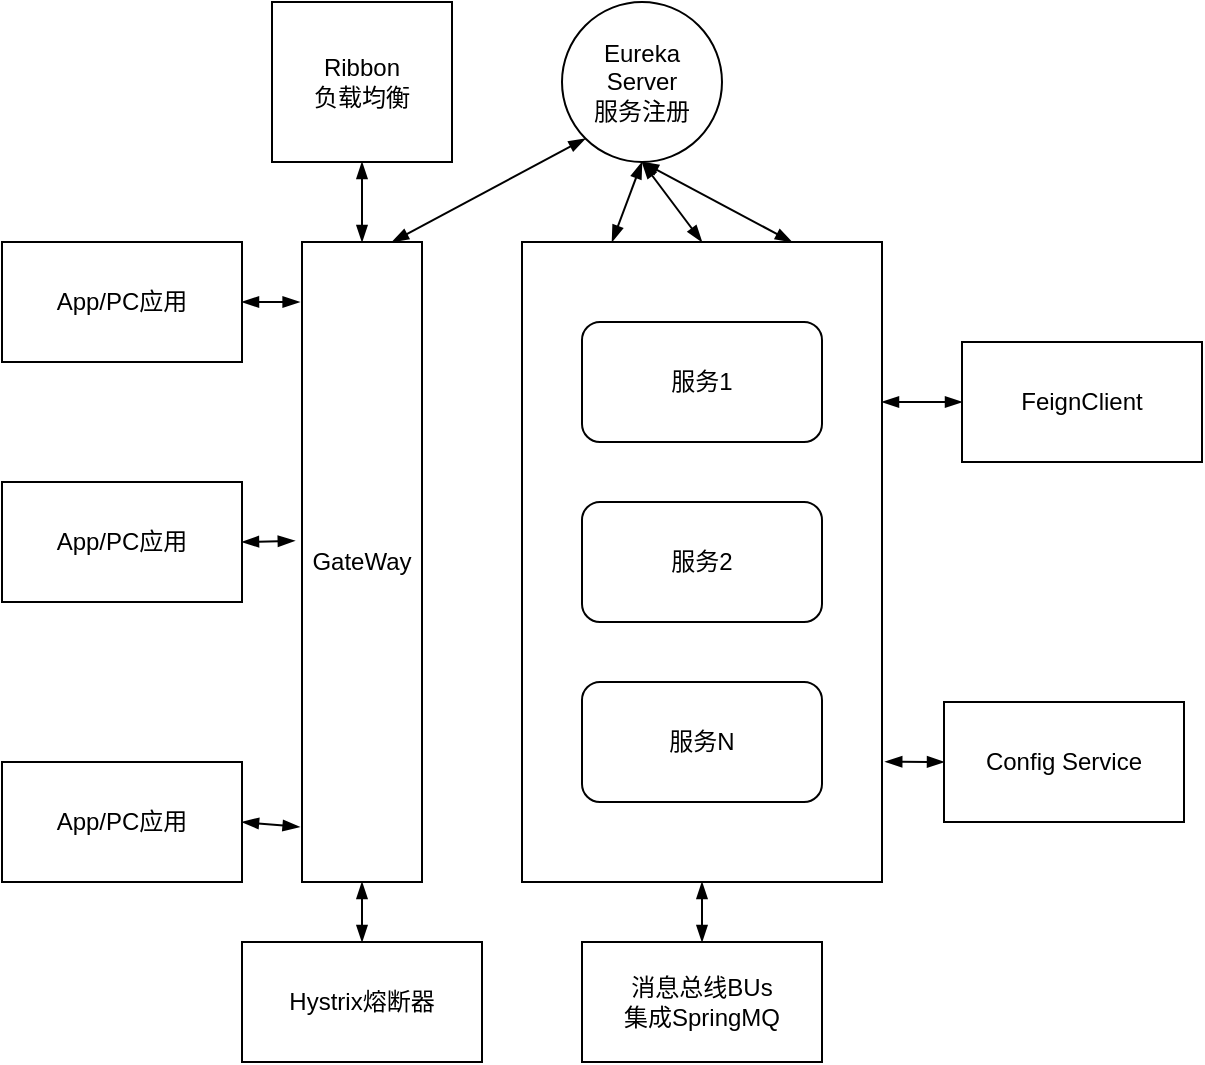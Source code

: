 <mxfile version="10.6.7" type="github"><diagram id="aWytaDgBdm3_ZJ3fz8gJ" name="Ã§Â¬Â¬ 1 Ã©Â¡Âµ"><mxGraphModel dx="1001" dy="461" grid="1" gridSize="10" guides="1" tooltips="1" connect="1" arrows="1" fold="1" page="1" pageScale="1" pageWidth="827" pageHeight="1169" math="0" shadow="0"><root><mxCell id="0"/><mxCell id="1" parent="0"/><mxCell id="k1KYyaCvcOS9FYcaZ6FV-17" style="edgeStyle=orthogonalEdgeStyle;rounded=0;orthogonalLoop=1;jettySize=auto;html=1;exitX=1;exitY=0.5;exitDx=0;exitDy=0;entryX=-0.02;entryY=0.094;entryDx=0;entryDy=0;entryPerimeter=0;startArrow=blockThin;startFill=1;endArrow=blockThin;endFill=1;" parent="1" source="k1KYyaCvcOS9FYcaZ6FV-1" target="k1KYyaCvcOS9FYcaZ6FV-4" edge="1"><mxGeometry relative="1" as="geometry"/></mxCell><mxCell id="k1KYyaCvcOS9FYcaZ6FV-1" value="App/PC应用" style="rounded=0;whiteSpace=wrap;html=1;" parent="1" vertex="1"><mxGeometry x="30" y="320" width="120" height="60" as="geometry"/></mxCell><mxCell id="nK1smUVfXOmtit18b5MG-4" style="edgeStyle=none;rounded=0;orthogonalLoop=1;jettySize=auto;html=1;exitX=1;exitY=0.5;exitDx=0;exitDy=0;entryX=-0.06;entryY=0.467;entryDx=0;entryDy=0;entryPerimeter=0;startArrow=blockThin;startFill=1;endArrow=blockThin;endFill=1;" parent="1" source="k1KYyaCvcOS9FYcaZ6FV-2" target="k1KYyaCvcOS9FYcaZ6FV-4" edge="1"><mxGeometry relative="1" as="geometry"/></mxCell><mxCell id="k1KYyaCvcOS9FYcaZ6FV-2" value="&lt;span&gt;App/PC应用&lt;/span&gt;" style="rounded=0;whiteSpace=wrap;html=1;" parent="1" vertex="1"><mxGeometry x="30" y="440" width="120" height="60" as="geometry"/></mxCell><mxCell id="nK1smUVfXOmtit18b5MG-5" style="edgeStyle=none;rounded=0;orthogonalLoop=1;jettySize=auto;html=1;exitX=1;exitY=0.5;exitDx=0;exitDy=0;entryX=-0.02;entryY=0.914;entryDx=0;entryDy=0;entryPerimeter=0;startArrow=blockThin;startFill=1;endArrow=blockThin;endFill=1;" parent="1" source="k1KYyaCvcOS9FYcaZ6FV-3" target="k1KYyaCvcOS9FYcaZ6FV-4" edge="1"><mxGeometry relative="1" as="geometry"/></mxCell><mxCell id="k1KYyaCvcOS9FYcaZ6FV-3" value="&lt;span&gt;App/PC应用&lt;/span&gt;" style="rounded=0;whiteSpace=wrap;html=1;" parent="1" vertex="1"><mxGeometry x="30" y="580" width="120" height="60" as="geometry"/></mxCell><mxCell id="nK1smUVfXOmtit18b5MG-7" style="edgeStyle=none;rounded=0;orthogonalLoop=1;jettySize=auto;html=1;exitX=0.5;exitY=1;exitDx=0;exitDy=0;startArrow=blockThin;startFill=1;endArrow=blockThin;endFill=1;" parent="1" source="k1KYyaCvcOS9FYcaZ6FV-4" target="k1KYyaCvcOS9FYcaZ6FV-13" edge="1"><mxGeometry relative="1" as="geometry"/></mxCell><mxCell id="nK1smUVfXOmtit18b5MG-11" style="edgeStyle=none;rounded=0;orthogonalLoop=1;jettySize=auto;html=1;exitX=0.75;exitY=0;exitDx=0;exitDy=0;entryX=0;entryY=1;entryDx=0;entryDy=0;startArrow=blockThin;startFill=1;endArrow=blockThin;endFill=1;" parent="1" source="k1KYyaCvcOS9FYcaZ6FV-4" target="k1KYyaCvcOS9FYcaZ6FV-7" edge="1"><mxGeometry relative="1" as="geometry"/></mxCell><mxCell id="k1KYyaCvcOS9FYcaZ6FV-4" value="GateWay" style="rounded=0;whiteSpace=wrap;html=1;" parent="1" vertex="1"><mxGeometry x="180" y="320" width="60" height="320" as="geometry"/></mxCell><mxCell id="nK1smUVfXOmtit18b5MG-6" style="edgeStyle=none;rounded=0;orthogonalLoop=1;jettySize=auto;html=1;exitX=0.5;exitY=1;exitDx=0;exitDy=0;entryX=0.5;entryY=0;entryDx=0;entryDy=0;startArrow=blockThin;startFill=1;endArrow=blockThin;endFill=1;" parent="1" source="k1KYyaCvcOS9FYcaZ6FV-6" target="k1KYyaCvcOS9FYcaZ6FV-4" edge="1"><mxGeometry relative="1" as="geometry"/></mxCell><mxCell id="k1KYyaCvcOS9FYcaZ6FV-6" value="Ribbon&lt;br&gt;负载均衡&lt;br&gt;" style="rounded=0;whiteSpace=wrap;html=1;" parent="1" vertex="1"><mxGeometry x="165" y="200" width="90" height="80" as="geometry"/></mxCell><mxCell id="nK1smUVfXOmtit18b5MG-12" style="edgeStyle=none;rounded=0;orthogonalLoop=1;jettySize=auto;html=1;exitX=0.5;exitY=1;exitDx=0;exitDy=0;entryX=0.25;entryY=0;entryDx=0;entryDy=0;startArrow=blockThin;startFill=1;endArrow=blockThin;endFill=1;" parent="1" source="k1KYyaCvcOS9FYcaZ6FV-7" target="k1KYyaCvcOS9FYcaZ6FV-9" edge="1"><mxGeometry relative="1" as="geometry"/></mxCell><mxCell id="nK1smUVfXOmtit18b5MG-13" style="edgeStyle=none;rounded=0;orthogonalLoop=1;jettySize=auto;html=1;exitX=0.5;exitY=1;exitDx=0;exitDy=0;entryX=0.5;entryY=0;entryDx=0;entryDy=0;startArrow=blockThin;startFill=1;endArrow=blockThin;endFill=1;" parent="1" source="k1KYyaCvcOS9FYcaZ6FV-7" target="k1KYyaCvcOS9FYcaZ6FV-9" edge="1"><mxGeometry relative="1" as="geometry"/></mxCell><mxCell id="nK1smUVfXOmtit18b5MG-14" style="edgeStyle=none;rounded=0;orthogonalLoop=1;jettySize=auto;html=1;exitX=0.5;exitY=1;exitDx=0;exitDy=0;entryX=0.75;entryY=0;entryDx=0;entryDy=0;startArrow=blockThin;startFill=1;endArrow=blockThin;endFill=1;" parent="1" source="k1KYyaCvcOS9FYcaZ6FV-7" target="k1KYyaCvcOS9FYcaZ6FV-9" edge="1"><mxGeometry relative="1" as="geometry"/></mxCell><mxCell id="k1KYyaCvcOS9FYcaZ6FV-7" value="Eureka&lt;br&gt;Server&lt;br&gt;服务注册&lt;br&gt;" style="ellipse;whiteSpace=wrap;html=1;aspect=fixed;" parent="1" vertex="1"><mxGeometry x="310" y="200" width="80" height="80" as="geometry"/></mxCell><mxCell id="nK1smUVfXOmtit18b5MG-8" style="edgeStyle=none;rounded=0;orthogonalLoop=1;jettySize=auto;html=1;exitX=0.5;exitY=1;exitDx=0;exitDy=0;startArrow=blockThin;startFill=1;endArrow=blockThin;endFill=1;" parent="1" source="k1KYyaCvcOS9FYcaZ6FV-9" target="k1KYyaCvcOS9FYcaZ6FV-14" edge="1"><mxGeometry relative="1" as="geometry"/></mxCell><mxCell id="k1KYyaCvcOS9FYcaZ6FV-9" value="" style="rounded=0;whiteSpace=wrap;html=1;" parent="1" vertex="1"><mxGeometry x="290" y="320" width="180" height="320" as="geometry"/></mxCell><mxCell id="k1KYyaCvcOS9FYcaZ6FV-10" value="服务1" style="rounded=1;whiteSpace=wrap;html=1;" parent="1" vertex="1"><mxGeometry x="320" y="360" width="120" height="60" as="geometry"/></mxCell><mxCell id="k1KYyaCvcOS9FYcaZ6FV-11" value="服务2" style="rounded=1;whiteSpace=wrap;html=1;" parent="1" vertex="1"><mxGeometry x="320" y="450" width="120" height="60" as="geometry"/></mxCell><mxCell id="k1KYyaCvcOS9FYcaZ6FV-12" value="服务N" style="rounded=1;whiteSpace=wrap;html=1;" parent="1" vertex="1"><mxGeometry x="320" y="540" width="120" height="60" as="geometry"/></mxCell><mxCell id="k1KYyaCvcOS9FYcaZ6FV-13" value="Hystrix熔断器&lt;br&gt;" style="rounded=0;whiteSpace=wrap;html=1;" parent="1" vertex="1"><mxGeometry x="150" y="670" width="120" height="60" as="geometry"/></mxCell><mxCell id="k1KYyaCvcOS9FYcaZ6FV-14" value="消息总线BUs&lt;br&gt;集成SpringMQ&lt;br&gt;" style="rounded=0;whiteSpace=wrap;html=1;" parent="1" vertex="1"><mxGeometry x="320" y="670" width="120" height="60" as="geometry"/></mxCell><mxCell id="nK1smUVfXOmtit18b5MG-10" style="edgeStyle=none;rounded=0;orthogonalLoop=1;jettySize=auto;html=1;exitX=0;exitY=0.5;exitDx=0;exitDy=0;startArrow=blockThin;startFill=1;endArrow=blockThin;endFill=1;entryX=1;entryY=0.25;entryDx=0;entryDy=0;" parent="1" source="k1KYyaCvcOS9FYcaZ6FV-15" target="k1KYyaCvcOS9FYcaZ6FV-9" edge="1"><mxGeometry relative="1" as="geometry"/></mxCell><mxCell id="k1KYyaCvcOS9FYcaZ6FV-15" value="FeignClient" style="rounded=0;whiteSpace=wrap;html=1;" parent="1" vertex="1"><mxGeometry x="510" y="370" width="120" height="60" as="geometry"/></mxCell><mxCell id="nK1smUVfXOmtit18b5MG-9" style="edgeStyle=none;rounded=0;orthogonalLoop=1;jettySize=auto;html=1;exitX=0;exitY=0.5;exitDx=0;exitDy=0;entryX=1.009;entryY=0.812;entryDx=0;entryDy=0;entryPerimeter=0;startArrow=blockThin;startFill=1;endArrow=blockThin;endFill=1;" parent="1" source="k1KYyaCvcOS9FYcaZ6FV-16" target="k1KYyaCvcOS9FYcaZ6FV-9" edge="1"><mxGeometry relative="1" as="geometry"/></mxCell><mxCell id="k1KYyaCvcOS9FYcaZ6FV-16" value="Config Service" style="rounded=0;whiteSpace=wrap;html=1;" parent="1" vertex="1"><mxGeometry x="501" y="550" width="120" height="60" as="geometry"/></mxCell></root></mxGraphModel></diagram><diagram id="ZvgSGZ5lWmKy53rqg-l5" name="第 2 页"><mxGraphModel dx="1828" dy="510" grid="1" gridSize="10" guides="1" tooltips="1" connect="1" arrows="1" fold="1" page="1" pageScale="1" pageWidth="827" pageHeight="1169" math="0" shadow="0"><root><mxCell id="d8zJ2OdhdViTpxAYgEbl-0"/><mxCell id="d8zJ2OdhdViTpxAYgEbl-1" parent="d8zJ2OdhdViTpxAYgEbl-0"/><mxCell id="d8zJ2OdhdViTpxAYgEbl-41" style="edgeStyle=none;rounded=0;orthogonalLoop=1;jettySize=auto;html=1;exitX=0.25;exitY=0;exitDx=0;exitDy=0;fontSize=17;" edge="1" parent="d8zJ2OdhdViTpxAYgEbl-1" source="d8zJ2OdhdViTpxAYgEbl-35"><mxGeometry relative="1" as="geometry"><mxPoint x="183" y="511" as="targetPoint"/></mxGeometry></mxCell><mxCell id="d8zJ2OdhdViTpxAYgEbl-35" value="" style="rounded=0;whiteSpace=wrap;html=1;fontSize=17;" vertex="1" parent="d8zJ2OdhdViTpxAYgEbl-1"><mxGeometry x="95" y="580" width="350" height="200" as="geometry"/></mxCell><mxCell id="d8zJ2OdhdViTpxAYgEbl-23" style="edgeStyle=none;rounded=0;orthogonalLoop=1;jettySize=auto;html=1;exitX=0;exitY=0.75;exitDx=0;exitDy=0;fontSize=17;" edge="1" parent="d8zJ2OdhdViTpxAYgEbl-1" source="d8zJ2OdhdViTpxAYgEbl-22" target="d8zJ2OdhdViTpxAYgEbl-6"><mxGeometry relative="1" as="geometry"/></mxCell><mxCell id="d8zJ2OdhdViTpxAYgEbl-31" value="获取配置" style="text;html=1;resizable=0;points=[];align=center;verticalAlign=middle;labelBackgroundColor=#ffffff;fontSize=17;" vertex="1" connectable="0" parent="d8zJ2OdhdViTpxAYgEbl-23"><mxGeometry x="0.59" y="-3" relative="1" as="geometry"><mxPoint x="27" y="-16" as="offset"/></mxGeometry></mxCell><mxCell id="d8zJ2OdhdViTpxAYgEbl-25" style="edgeStyle=none;rounded=0;orthogonalLoop=1;jettySize=auto;html=1;exitX=0;exitY=0.25;exitDx=0;exitDy=0;entryX=1;entryY=0.25;entryDx=0;entryDy=0;fontSize=17;" edge="1" parent="d8zJ2OdhdViTpxAYgEbl-1" source="d8zJ2OdhdViTpxAYgEbl-22" target="d8zJ2OdhdViTpxAYgEbl-9"><mxGeometry relative="1" as="geometry"/></mxCell><mxCell id="d8zJ2OdhdViTpxAYgEbl-42" style="edgeStyle=none;rounded=0;orthogonalLoop=1;jettySize=auto;html=1;exitX=0.75;exitY=1;exitDx=0;exitDy=0;fontSize=17;" edge="1" parent="d8zJ2OdhdViTpxAYgEbl-1" source="d8zJ2OdhdViTpxAYgEbl-22"><mxGeometry relative="1" as="geometry"><mxPoint x="380" y="580" as="targetPoint"/></mxGeometry></mxCell><mxCell id="d8zJ2OdhdViTpxAYgEbl-22" value="" style="rounded=0;whiteSpace=wrap;html=1;fontSize=17;" vertex="1" parent="d8zJ2OdhdViTpxAYgEbl-1"><mxGeometry x="50" y="170" width="440" height="340" as="geometry"/></mxCell><mxCell id="d8zJ2OdhdViTpxAYgEbl-13" style="edgeStyle=orthogonalEdgeStyle;rounded=0;orthogonalLoop=1;jettySize=auto;html=1;exitX=0.75;exitY=1;exitDx=0;exitDy=0;entryX=0.75;entryY=0;entryDx=0;entryDy=0;" edge="1" parent="d8zJ2OdhdViTpxAYgEbl-1" source="d8zJ2OdhdViTpxAYgEbl-2" target="d8zJ2OdhdViTpxAYgEbl-5"><mxGeometry relative="1" as="geometry"/></mxCell><mxCell id="d8zJ2OdhdViTpxAYgEbl-2" value="&lt;font style=&quot;font-size: 16px&quot;&gt;微信小程序&lt;/font&gt;" style="rounded=0;whiteSpace=wrap;html=1;fillColor=#e1d5e7;strokeColor=#9673a6;" vertex="1" parent="d8zJ2OdhdViTpxAYgEbl-1"><mxGeometry x="200" y="20" width="120" height="60" as="geometry"/></mxCell><mxCell id="d8zJ2OdhdViTpxAYgEbl-14" style="rounded=0;orthogonalLoop=1;jettySize=auto;html=1;exitX=0.25;exitY=0;exitDx=0;exitDy=0;entryX=0.25;entryY=1;entryDx=0;entryDy=0;" edge="1" parent="d8zJ2OdhdViTpxAYgEbl-1" source="d8zJ2OdhdViTpxAYgEbl-3" target="d8zJ2OdhdViTpxAYgEbl-5"><mxGeometry relative="1" as="geometry"/></mxCell><mxCell id="d8zJ2OdhdViTpxAYgEbl-38" style="edgeStyle=none;rounded=0;orthogonalLoop=1;jettySize=auto;html=1;exitX=0.75;exitY=1;exitDx=0;exitDy=0;entryX=0.75;entryY=0;entryDx=0;entryDy=0;fontSize=17;" edge="1" parent="d8zJ2OdhdViTpxAYgEbl-1" source="d8zJ2OdhdViTpxAYgEbl-3" target="d8zJ2OdhdViTpxAYgEbl-19"><mxGeometry relative="1" as="geometry"/></mxCell><mxCell id="d8zJ2OdhdViTpxAYgEbl-3" value="&lt;font style=&quot;font-size: 16px&quot;&gt;用户中心API&lt;/font&gt;" style="rounded=0;whiteSpace=wrap;html=1;fillColor=#d5e8d4;strokeColor=#82b366;" vertex="1" parent="d8zJ2OdhdViTpxAYgEbl-1"><mxGeometry x="110" y="330" width="120" height="60" as="geometry"/></mxCell><mxCell id="d8zJ2OdhdViTpxAYgEbl-18" style="edgeStyle=none;rounded=0;orthogonalLoop=1;jettySize=auto;html=1;exitX=0.5;exitY=0;exitDx=0;exitDy=0;entryX=0.5;entryY=1;entryDx=0;entryDy=0;" edge="1" parent="d8zJ2OdhdViTpxAYgEbl-1" source="d8zJ2OdhdViTpxAYgEbl-4" target="d8zJ2OdhdViTpxAYgEbl-5"><mxGeometry relative="1" as="geometry"/></mxCell><mxCell id="d8zJ2OdhdViTpxAYgEbl-40" style="edgeStyle=none;rounded=0;orthogonalLoop=1;jettySize=auto;html=1;exitX=0.75;exitY=1;exitDx=0;exitDy=0;entryX=0.75;entryY=0;entryDx=0;entryDy=0;fontSize=17;" edge="1" parent="d8zJ2OdhdViTpxAYgEbl-1" source="d8zJ2OdhdViTpxAYgEbl-4" target="d8zJ2OdhdViTpxAYgEbl-32"><mxGeometry relative="1" as="geometry"/></mxCell><mxCell id="d8zJ2OdhdViTpxAYgEbl-4" value="&lt;font style=&quot;font-size: 16px&quot;&gt;订单服务API&lt;/font&gt;" style="rounded=0;whiteSpace=wrap;html=1;fillColor=#d5e8d4;strokeColor=#82b366;" vertex="1" parent="d8zJ2OdhdViTpxAYgEbl-1"><mxGeometry x="310" y="330" width="120" height="60" as="geometry"/></mxCell><mxCell id="d8zJ2OdhdViTpxAYgEbl-12" style="edgeStyle=orthogonalEdgeStyle;rounded=0;orthogonalLoop=1;jettySize=auto;html=1;exitX=0.25;exitY=0;exitDx=0;exitDy=0;entryX=0.25;entryY=1;entryDx=0;entryDy=0;" edge="1" parent="d8zJ2OdhdViTpxAYgEbl-1" source="d8zJ2OdhdViTpxAYgEbl-5" target="d8zJ2OdhdViTpxAYgEbl-2"><mxGeometry relative="1" as="geometry"/></mxCell><mxCell id="d8zJ2OdhdViTpxAYgEbl-15" style="rounded=0;orthogonalLoop=1;jettySize=auto;html=1;exitX=0.5;exitY=1;exitDx=0;exitDy=0;entryX=0.5;entryY=0;entryDx=0;entryDy=0;" edge="1" parent="d8zJ2OdhdViTpxAYgEbl-1" source="d8zJ2OdhdViTpxAYgEbl-5" target="d8zJ2OdhdViTpxAYgEbl-3"><mxGeometry relative="1" as="geometry"/></mxCell><mxCell id="d8zJ2OdhdViTpxAYgEbl-16" style="edgeStyle=none;rounded=0;orthogonalLoop=1;jettySize=auto;html=1;exitX=0.75;exitY=1;exitDx=0;exitDy=0;entryX=0.75;entryY=0;entryDx=0;entryDy=0;" edge="1" parent="d8zJ2OdhdViTpxAYgEbl-1" source="d8zJ2OdhdViTpxAYgEbl-5" target="d8zJ2OdhdViTpxAYgEbl-4"><mxGeometry relative="1" as="geometry"/></mxCell><mxCell id="d8zJ2OdhdViTpxAYgEbl-5" value="&lt;font style=&quot;font-size: 16px&quot;&gt;MVC服务&lt;/font&gt;" style="rounded=0;whiteSpace=wrap;html=1;fillColor=#dae8fc;strokeColor=#6c8ebf;" vertex="1" parent="d8zJ2OdhdViTpxAYgEbl-1"><mxGeometry x="200" y="200" width="120" height="60" as="geometry"/></mxCell><mxCell id="d8zJ2OdhdViTpxAYgEbl-6" value="&lt;font style=&quot;font-size: 15px&quot;&gt;配置中心&lt;/font&gt;" style="rounded=0;whiteSpace=wrap;html=1;fillColor=#f8cecc;strokeColor=#b85450;" vertex="1" parent="d8zJ2OdhdViTpxAYgEbl-1"><mxGeometry x="-160" y="390" width="120" height="60" as="geometry"/></mxCell><mxCell id="d8zJ2OdhdViTpxAYgEbl-7" value="&lt;font style=&quot;font-size: 17px&quot;&gt;Mysql&lt;/font&gt;" style="rounded=0;whiteSpace=wrap;html=1;fillColor=#d5e8d4;strokeColor=#82b366;" vertex="1" parent="d8zJ2OdhdViTpxAYgEbl-1"><mxGeometry x="130" y="650" width="120" height="60" as="geometry"/></mxCell><mxCell id="d8zJ2OdhdViTpxAYgEbl-8" value="&lt;font style=&quot;font-size: 17px&quot;&gt;Redis&lt;/font&gt;" style="rounded=0;whiteSpace=wrap;html=1;fillColor=#e1d5e7;strokeColor=#9673a6;" vertex="1" parent="d8zJ2OdhdViTpxAYgEbl-1"><mxGeometry x="280" y="650" width="120" height="60" as="geometry"/></mxCell><mxCell id="d8zJ2OdhdViTpxAYgEbl-24" style="edgeStyle=none;rounded=0;orthogonalLoop=1;jettySize=auto;html=1;exitX=1;exitY=0.75;exitDx=0;exitDy=0;fontSize=17;" edge="1" parent="d8zJ2OdhdViTpxAYgEbl-1" source="d8zJ2OdhdViTpxAYgEbl-9"><mxGeometry relative="1" as="geometry"><mxPoint x="48" y="285" as="targetPoint"/></mxGeometry></mxCell><mxCell id="d8zJ2OdhdViTpxAYgEbl-9" value="&lt;font style=&quot;font-size: 16px&quot;&gt;注册中心&lt;/font&gt;" style="rounded=0;whiteSpace=wrap;html=1;fillColor=#f5f5f5;strokeColor=#666666;fontColor=#333333;" vertex="1" parent="d8zJ2OdhdViTpxAYgEbl-1"><mxGeometry x="-160" y="240" width="120" height="60" as="geometry"/></mxCell><mxCell id="d8zJ2OdhdViTpxAYgEbl-37" style="edgeStyle=none;rounded=0;orthogonalLoop=1;jettySize=auto;html=1;exitX=0.25;exitY=0;exitDx=0;exitDy=0;entryX=0.25;entryY=1;entryDx=0;entryDy=0;fontSize=17;" edge="1" parent="d8zJ2OdhdViTpxAYgEbl-1" source="d8zJ2OdhdViTpxAYgEbl-19" target="d8zJ2OdhdViTpxAYgEbl-3"><mxGeometry relative="1" as="geometry"/></mxCell><mxCell id="d8zJ2OdhdViTpxAYgEbl-19" value="&lt;font style=&quot;font-size: 16px&quot;&gt;用户中心服务&lt;/font&gt;" style="rounded=0;whiteSpace=wrap;html=1;fillColor=#fff2cc;strokeColor=#d6b656;" vertex="1" parent="d8zJ2OdhdViTpxAYgEbl-1"><mxGeometry x="110" y="410" width="120" height="60" as="geometry"/></mxCell><mxCell id="d8zJ2OdhdViTpxAYgEbl-26" value="注册" style="text;html=1;strokeColor=none;fillColor=none;align=center;verticalAlign=middle;whiteSpace=wrap;rounded=0;fontSize=17;" vertex="1" parent="d8zJ2OdhdViTpxAYgEbl-1"><mxGeometry x="-15" y="230" width="40" height="20" as="geometry"/></mxCell><mxCell id="d8zJ2OdhdViTpxAYgEbl-30" value="发现" style="text;html=1;strokeColor=none;fillColor=none;align=center;verticalAlign=middle;whiteSpace=wrap;rounded=0;fontSize=17;" vertex="1" parent="d8zJ2OdhdViTpxAYgEbl-1"><mxGeometry x="-15" y="260" width="40" height="20" as="geometry"/></mxCell><mxCell id="d8zJ2OdhdViTpxAYgEbl-39" style="edgeStyle=none;rounded=0;orthogonalLoop=1;jettySize=auto;html=1;exitX=0.25;exitY=0;exitDx=0;exitDy=0;entryX=0.25;entryY=1;entryDx=0;entryDy=0;fontSize=17;" edge="1" parent="d8zJ2OdhdViTpxAYgEbl-1" source="d8zJ2OdhdViTpxAYgEbl-32" target="d8zJ2OdhdViTpxAYgEbl-4"><mxGeometry relative="1" as="geometry"/></mxCell><mxCell id="d8zJ2OdhdViTpxAYgEbl-32" value="订单服务" style="rounded=0;whiteSpace=wrap;html=1;fontSize=17;fillColor=#fff2cc;strokeColor=#d6b656;" vertex="1" parent="d8zJ2OdhdViTpxAYgEbl-1"><mxGeometry x="310" y="410" width="120" height="60" as="geometry"/></mxCell></root></mxGraphModel></diagram></mxfile>